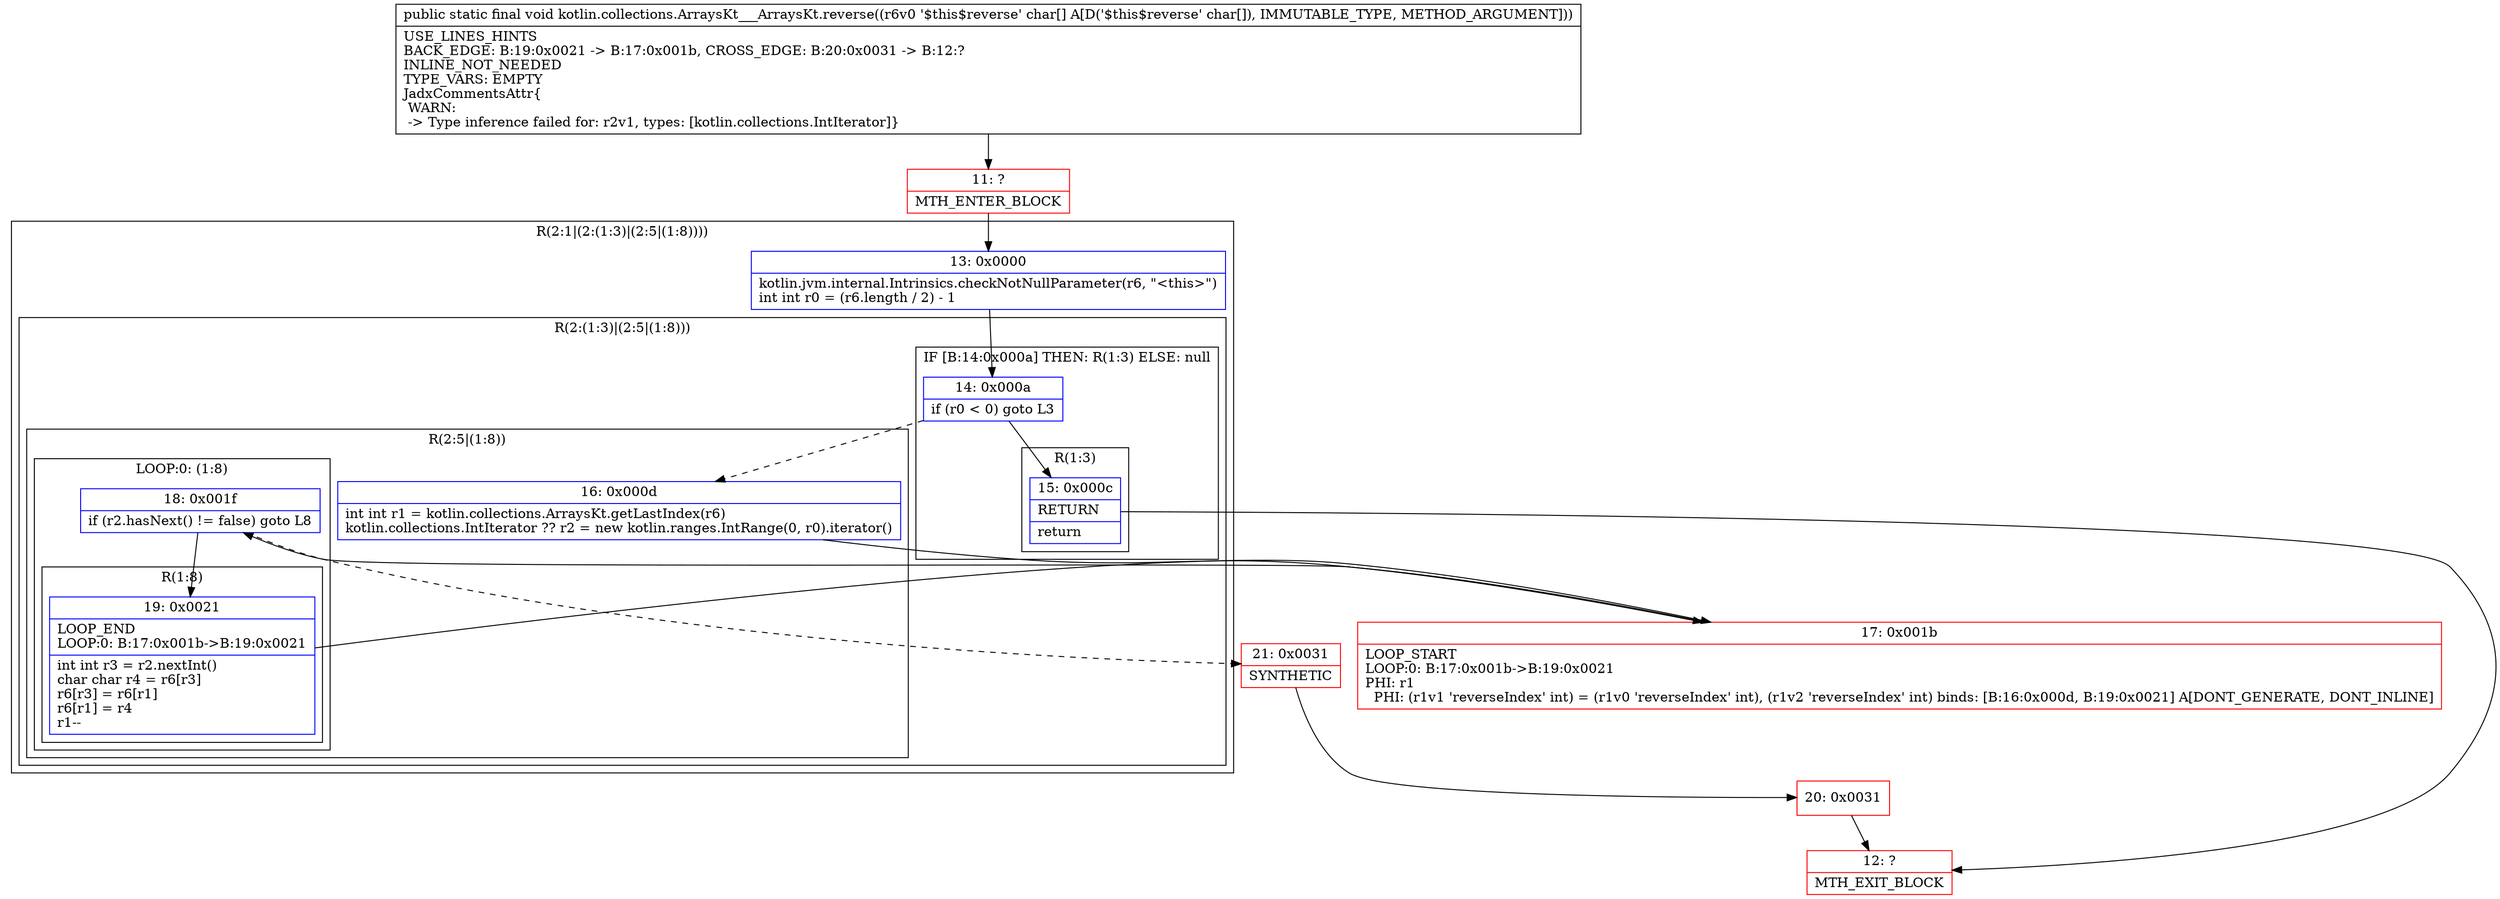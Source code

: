 digraph "CFG forkotlin.collections.ArraysKt___ArraysKt.reverse([C)V" {
subgraph cluster_Region_1710700173 {
label = "R(2:1|(2:(1:3)|(2:5|(1:8))))";
node [shape=record,color=blue];
Node_13 [shape=record,label="{13\:\ 0x0000|kotlin.jvm.internal.Intrinsics.checkNotNullParameter(r6, \"\<this\>\")\lint int r0 = (r6.length \/ 2) \- 1\l}"];
subgraph cluster_Region_1856066759 {
label = "R(2:(1:3)|(2:5|(1:8)))";
node [shape=record,color=blue];
subgraph cluster_IfRegion_772414397 {
label = "IF [B:14:0x000a] THEN: R(1:3) ELSE: null";
node [shape=record,color=blue];
Node_14 [shape=record,label="{14\:\ 0x000a|if (r0 \< 0) goto L3\l}"];
subgraph cluster_Region_1441351386 {
label = "R(1:3)";
node [shape=record,color=blue];
Node_15 [shape=record,label="{15\:\ 0x000c|RETURN\l|return\l}"];
}
}
subgraph cluster_Region_689421187 {
label = "R(2:5|(1:8))";
node [shape=record,color=blue];
Node_16 [shape=record,label="{16\:\ 0x000d|int int r1 = kotlin.collections.ArraysKt.getLastIndex(r6)\lkotlin.collections.IntIterator ?? r2 = new kotlin.ranges.IntRange(0, r0).iterator()\l}"];
subgraph cluster_LoopRegion_497905533 {
label = "LOOP:0: (1:8)";
node [shape=record,color=blue];
Node_18 [shape=record,label="{18\:\ 0x001f|if (r2.hasNext() != false) goto L8\l}"];
subgraph cluster_Region_1102211736 {
label = "R(1:8)";
node [shape=record,color=blue];
Node_19 [shape=record,label="{19\:\ 0x0021|LOOP_END\lLOOP:0: B:17:0x001b\-\>B:19:0x0021\l|int int r3 = r2.nextInt()\lchar char r4 = r6[r3]\lr6[r3] = r6[r1]\lr6[r1] = r4\lr1\-\-\l}"];
}
}
}
}
}
Node_11 [shape=record,color=red,label="{11\:\ ?|MTH_ENTER_BLOCK\l}"];
Node_12 [shape=record,color=red,label="{12\:\ ?|MTH_EXIT_BLOCK\l}"];
Node_17 [shape=record,color=red,label="{17\:\ 0x001b|LOOP_START\lLOOP:0: B:17:0x001b\-\>B:19:0x0021\lPHI: r1 \l  PHI: (r1v1 'reverseIndex' int) = (r1v0 'reverseIndex' int), (r1v2 'reverseIndex' int) binds: [B:16:0x000d, B:19:0x0021] A[DONT_GENERATE, DONT_INLINE]\l}"];
Node_21 [shape=record,color=red,label="{21\:\ 0x0031|SYNTHETIC\l}"];
Node_20 [shape=record,color=red,label="{20\:\ 0x0031}"];
MethodNode[shape=record,label="{public static final void kotlin.collections.ArraysKt___ArraysKt.reverse((r6v0 '$this$reverse' char[] A[D('$this$reverse' char[]), IMMUTABLE_TYPE, METHOD_ARGUMENT]))  | USE_LINES_HINTS\lBACK_EDGE: B:19:0x0021 \-\> B:17:0x001b, CROSS_EDGE: B:20:0x0031 \-\> B:12:?\lINLINE_NOT_NEEDED\lTYPE_VARS: EMPTY\lJadxCommentsAttr\{\l WARN: \l \-\> Type inference failed for: r2v1, types: [kotlin.collections.IntIterator]\}\l}"];
MethodNode -> Node_11;Node_13 -> Node_14;
Node_14 -> Node_15;
Node_14 -> Node_16[style=dashed];
Node_15 -> Node_12;
Node_16 -> Node_17;
Node_18 -> Node_19;
Node_18 -> Node_21[style=dashed];
Node_19 -> Node_17;
Node_11 -> Node_13;
Node_17 -> Node_18;
Node_21 -> Node_20;
Node_20 -> Node_12;
}

